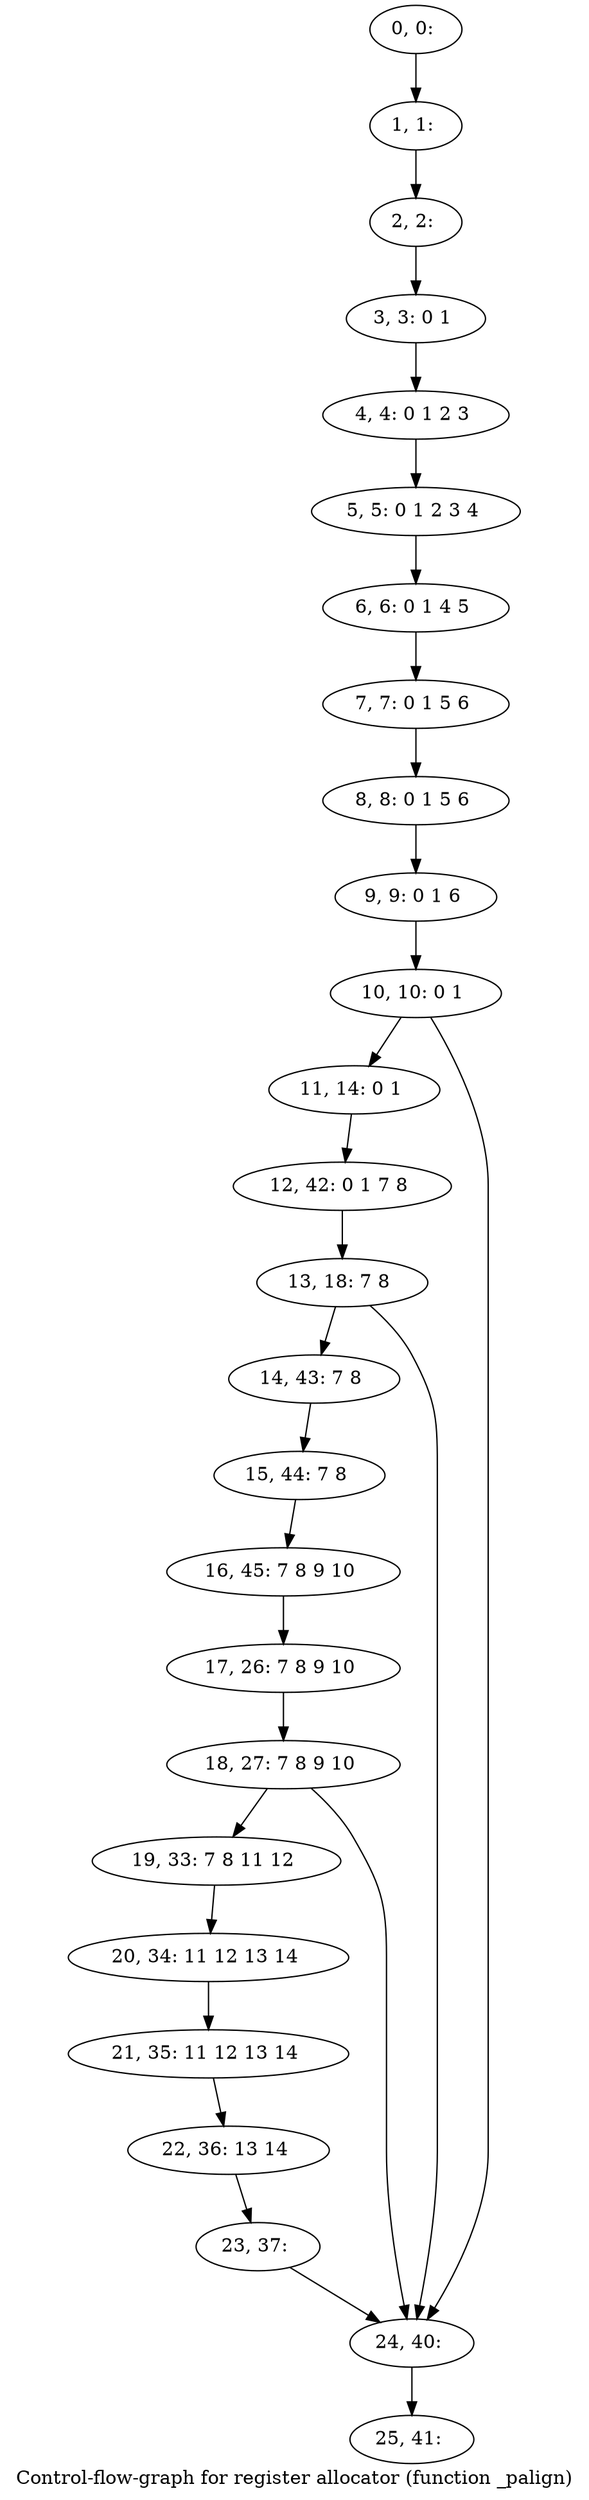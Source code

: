 digraph G {
graph [label="Control-flow-graph for register allocator (function _palign)"]
0[label="0, 0: "];
1[label="1, 1: "];
2[label="2, 2: "];
3[label="3, 3: 0 1 "];
4[label="4, 4: 0 1 2 3 "];
5[label="5, 5: 0 1 2 3 4 "];
6[label="6, 6: 0 1 4 5 "];
7[label="7, 7: 0 1 5 6 "];
8[label="8, 8: 0 1 5 6 "];
9[label="9, 9: 0 1 6 "];
10[label="10, 10: 0 1 "];
11[label="11, 14: 0 1 "];
12[label="12, 42: 0 1 7 8 "];
13[label="13, 18: 7 8 "];
14[label="14, 43: 7 8 "];
15[label="15, 44: 7 8 "];
16[label="16, 45: 7 8 9 10 "];
17[label="17, 26: 7 8 9 10 "];
18[label="18, 27: 7 8 9 10 "];
19[label="19, 33: 7 8 11 12 "];
20[label="20, 34: 11 12 13 14 "];
21[label="21, 35: 11 12 13 14 "];
22[label="22, 36: 13 14 "];
23[label="23, 37: "];
24[label="24, 40: "];
25[label="25, 41: "];
0->1 ;
1->2 ;
2->3 ;
3->4 ;
4->5 ;
5->6 ;
6->7 ;
7->8 ;
8->9 ;
9->10 ;
10->11 ;
10->24 ;
11->12 ;
12->13 ;
13->14 ;
13->24 ;
14->15 ;
15->16 ;
16->17 ;
17->18 ;
18->19 ;
18->24 ;
19->20 ;
20->21 ;
21->22 ;
22->23 ;
23->24 ;
24->25 ;
}
